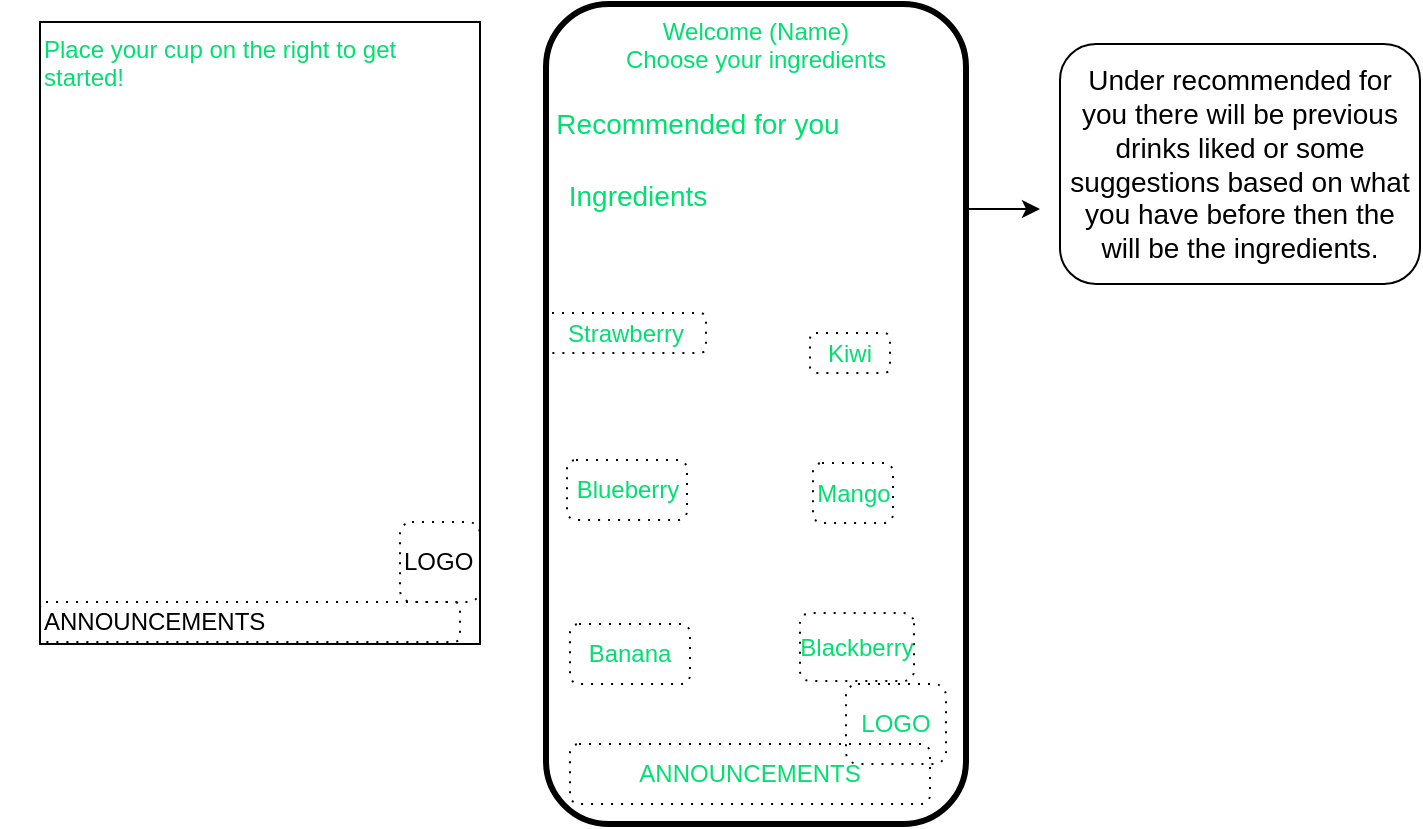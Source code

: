 <mxfile version="12.1.7" type="github" pages="3">
  <diagram id="vnAJTbzXTNaGm4R2M7Tw" name="GUI Design">
    <mxGraphModel dx="854" dy="1568" grid="1" gridSize="10" guides="1" tooltips="1" connect="1" arrows="1" fold="1" page="1" pageScale="1" pageWidth="850" pageHeight="1100" math="0" shadow="0">
      <root>
        <mxCell id="0"/>
        <mxCell id="1" parent="0"/>
        <mxCell id="ZuZDDEVdr5Cutukgd9yc-8" value="" style="shape=image;imageAspect=0;aspect=fixed;verticalLabelPosition=bottom;verticalAlign=top;fillColor=none;fontFamily=Helvetica;align=left;image=http://c1.peakpx.com/wallpaper/608/288/972/kiwi-coctail-kefir-fruit-kiwi-food-wallpaper-preview.jpg;" parent="1" vertex="1">
          <mxGeometry y="143" width="174" height="116" as="geometry"/>
        </mxCell>
        <mxCell id="ZuZDDEVdr5Cutukgd9yc-7" value="" style="shape=image;imageAspect=0;aspect=fixed;verticalLabelPosition=bottom;verticalAlign=top;fillColor=none;fontFamily=Helvetica;align=left;image=https://get.pxhere.com/photo/white-fruit-isolated-ripe-meal-food-red-cooking-ingredient-produce-natural-fresh-drink-gourmet-healthy-snack-strawberry-tomato-smoothie-juice-vitamin-nutrition-vegetables-seasonal-vegetarian-strawberries-diet-edible-gastronomy-organic-beverages-filled-milkshake-non-alcoholic-beverage-1105913.jpg;resizeWidth=1;" parent="1" vertex="1">
          <mxGeometry x="120" y="143" width="174" height="115" as="geometry"/>
        </mxCell>
        <mxCell id="ZuZDDEVdr5Cutukgd9yc-6" value="&lt;font color=&quot;#00e070&quot;&gt;Place your cup on the right to get started!&lt;/font&gt;" style="rounded=0;whiteSpace=wrap;html=1;fillColor=none;fontFamily=Helvetica;align=left;verticalAlign=top;" parent="1" vertex="1">
          <mxGeometry x="20" y="9" width="220" height="311" as="geometry"/>
        </mxCell>
        <mxCell id="ZuZDDEVdr5Cutukgd9yc-11" value="LOGO" style="shape=ext;rounded=1;html=1;whiteSpace=wrap;dashed=1;dashPattern=1 4;fillColor=none;fontFamily=Helvetica;align=left;" parent="1" vertex="1">
          <mxGeometry x="200" y="259" width="40" height="40" as="geometry"/>
        </mxCell>
        <mxCell id="ZuZDDEVdr5Cutukgd9yc-12" value="ANNOUNCEMENTS" style="shape=ext;rounded=1;html=1;whiteSpace=wrap;dashed=1;dashPattern=1 4;fillColor=none;fontFamily=Helvetica;align=left;" parent="1" vertex="1">
          <mxGeometry x="20" y="299" width="210" height="20" as="geometry"/>
        </mxCell>
        <mxCell id="Vy_gIuBVpHLPAsXEff6K-15" style="edgeStyle=orthogonalEdgeStyle;rounded=0;orthogonalLoop=1;jettySize=auto;html=1;exitX=1;exitY=0.25;exitDx=0;exitDy=0;fontSize=14;fontColor=#00E070;fontStyle=1" edge="1" parent="1" source="ZuZDDEVdr5Cutukgd9yc-14">
          <mxGeometry relative="1" as="geometry">
            <mxPoint x="520" y="103" as="targetPoint"/>
          </mxGeometry>
        </mxCell>
        <mxCell id="ZuZDDEVdr5Cutukgd9yc-14" value="Welcome (Name)&lt;br&gt;Choose your ingredients" style="shape=ext;rounded=1;html=1;whiteSpace=wrap;strokeWidth=3;fillColor=none;fontFamily=Helvetica;align=center;fontColor=#00E070;verticalAlign=top;" parent="1" vertex="1">
          <mxGeometry x="273" width="210" height="410" as="geometry"/>
        </mxCell>
        <mxCell id="ZuZDDEVdr5Cutukgd9yc-15" value="" style="shape=image;imageAspect=0;aspect=fixed;verticalLabelPosition=bottom;verticalAlign=top;fillColor=none;fontFamily=Helvetica;fontColor=#00E070;align=center;image=https://images.pexels.com/photos/59945/strawberry-fruit-delicious-red-59945.jpeg?cs=srgb&amp;dl=close-up-food-fruit-59945.jpg&amp;fm=jpg;" parent="1" vertex="1">
          <mxGeometry x="278.5" y="105.5" width="70" height="47" as="geometry"/>
        </mxCell>
        <mxCell id="ZuZDDEVdr5Cutukgd9yc-16" value="Strawberry" style="shape=ext;rounded=1;html=1;whiteSpace=wrap;dashed=1;dashPattern=1 4;fillColor=none;fontFamily=Helvetica;fontColor=#00E070;align=center;" parent="1" vertex="1">
          <mxGeometry x="273" y="154.5" width="80" height="20" as="geometry"/>
        </mxCell>
        <mxCell id="ZuZDDEVdr5Cutukgd9yc-17" value="" style="shape=image;imageAspect=0;aspect=fixed;verticalLabelPosition=bottom;verticalAlign=top;fillColor=none;fontFamily=Helvetica;fontColor=#00E070;align=center;image=https://live.staticflickr.com/4893/33038040618_4d28d753be_b.jpg;" parent="1" vertex="1">
          <mxGeometry x="401.5" y="122" width="54" height="36" as="geometry"/>
        </mxCell>
        <mxCell id="ZuZDDEVdr5Cutukgd9yc-18" value="Kiwi" style="shape=ext;rounded=1;html=1;whiteSpace=wrap;dashed=1;dashPattern=1 4;fillColor=none;fontFamily=Helvetica;fontColor=#00E070;align=center;" parent="1" vertex="1">
          <mxGeometry x="405" y="164.5" width="40" height="20" as="geometry"/>
        </mxCell>
        <mxCell id="ZuZDDEVdr5Cutukgd9yc-19" value="" style="shape=image;imageAspect=0;aspect=fixed;verticalLabelPosition=bottom;verticalAlign=top;fillColor=none;fontFamily=Helvetica;fontColor=#00E070;align=center;image=https://cdn.pixabay.com/photo/2014/11/20/13/54/blueberry-539135_960_720.png;" parent="1" vertex="1">
          <mxGeometry x="276" y="175.5" width="73" height="50" as="geometry"/>
        </mxCell>
        <mxCell id="ZuZDDEVdr5Cutukgd9yc-20" value="Blueberry" style="shape=ext;rounded=1;html=1;whiteSpace=wrap;dashed=1;dashPattern=1 4;fillColor=none;fontFamily=Helvetica;fontColor=#00E070;align=center;" parent="1" vertex="1">
          <mxGeometry x="283.5" y="228" width="60" height="30" as="geometry"/>
        </mxCell>
        <mxCell id="ZuZDDEVdr5Cutukgd9yc-21" value="" style="shape=image;imageAspect=0;aspect=fixed;verticalLabelPosition=bottom;verticalAlign=top;fillColor=none;fontFamily=Helvetica;fontColor=#00E070;align=center;image=https://upload.wikimedia.org/wikipedia/commons/4/40/Mango_4.jpg;" parent="1" vertex="1">
          <mxGeometry x="401" y="185.5" width="48" height="40" as="geometry"/>
        </mxCell>
        <mxCell id="ZuZDDEVdr5Cutukgd9yc-23" value="Mango" style="shape=ext;rounded=1;html=1;whiteSpace=wrap;dashed=1;dashPattern=1 4;fillColor=none;fontFamily=Helvetica;fontColor=#00E070;align=center;" parent="1" vertex="1">
          <mxGeometry x="406.5" y="229.5" width="40" height="30" as="geometry"/>
        </mxCell>
        <mxCell id="ZuZDDEVdr5Cutukgd9yc-24" value="" style="shape=image;imageAspect=0;aspect=fixed;verticalLabelPosition=bottom;verticalAlign=top;fillColor=none;fontFamily=Helvetica;fontColor=#00E070;align=center;image=https://upload.wikimedia.org/wikipedia/commons/8/8a/Banana-Single.jpg;" parent="1" vertex="1">
          <mxGeometry x="288" y="261.5" width="49" height="43" as="geometry"/>
        </mxCell>
        <mxCell id="ZuZDDEVdr5Cutukgd9yc-25" value="Banana" style="shape=ext;rounded=1;html=1;whiteSpace=wrap;dashed=1;dashPattern=1 4;fillColor=none;fontFamily=Helvetica;fontColor=#00E070;align=center;" parent="1" vertex="1">
          <mxGeometry x="285" y="310" width="60" height="30" as="geometry"/>
        </mxCell>
        <mxCell id="ZuZDDEVdr5Cutukgd9yc-27" value="Blackberry" style="shape=ext;rounded=1;html=1;whiteSpace=wrap;dashed=1;dashPattern=1 4;fillColor=none;fontFamily=Helvetica;fontColor=#00E070;align=center;direction=south;" parent="1" vertex="1">
          <mxGeometry x="400" y="304.5" width="57" height="34" as="geometry"/>
        </mxCell>
        <mxCell id="ZuZDDEVdr5Cutukgd9yc-28" value="LOGO" style="shape=ext;rounded=1;html=1;whiteSpace=wrap;dashed=1;dashPattern=1 4;fillColor=none;fontFamily=Helvetica;fontColor=#00E070;align=center;" parent="1" vertex="1">
          <mxGeometry x="423" y="340" width="50" height="40" as="geometry"/>
        </mxCell>
        <mxCell id="ZuZDDEVdr5Cutukgd9yc-29" value="ANNOUNCEMENTS" style="shape=ext;rounded=1;html=1;whiteSpace=wrap;dashed=1;dashPattern=1 4;fillColor=none;fontFamily=Helvetica;fontColor=#00E070;align=center;" parent="1" vertex="1">
          <mxGeometry x="285" y="370" width="180" height="30" as="geometry"/>
        </mxCell>
        <mxCell id="Vy_gIuBVpHLPAsXEff6K-1" value="" style="shape=image;imageAspect=0;aspect=fixed;verticalLabelPosition=bottom;verticalAlign=top;image=https://upload.wikimedia.org/wikipedia/commons/c/cc/Blackberry_fruit.jpg;" vertex="1" parent="1">
          <mxGeometry x="406.5" y="258" width="47" height="50" as="geometry"/>
        </mxCell>
        <mxCell id="Vy_gIuBVpHLPAsXEff6K-3" value="&lt;font color=&quot;#00e070&quot;&gt;Recommended&amp;nbsp;for you&lt;/font&gt;" style="text;html=1;strokeColor=none;fillColor=none;align=center;verticalAlign=middle;whiteSpace=wrap;rounded=0;fontSize=14;" vertex="1" parent="1">
          <mxGeometry x="273" y="50" width="152" height="20" as="geometry"/>
        </mxCell>
        <mxCell id="Vy_gIuBVpHLPAsXEff6K-6" value="Under recommended for you there will be previous drinks liked or some suggestions based on what you have before then the will be the ingredients." style="rounded=1;whiteSpace=wrap;html=1;fontSize=14;" vertex="1" parent="1">
          <mxGeometry x="530" y="20" width="180" height="120" as="geometry"/>
        </mxCell>
        <mxCell id="Vy_gIuBVpHLPAsXEff6K-11" value="Ingredients" style="text;html=1;strokeColor=none;fillColor=none;align=center;verticalAlign=middle;whiteSpace=wrap;rounded=0;fontSize=14;fontColor=#00E070;" vertex="1" parent="1">
          <mxGeometry x="278.5" y="85.5" width="80" height="20" as="geometry"/>
        </mxCell>
      </root>
    </mxGraphModel>
  </diagram>
  <diagram id="-thM3_jWUVVgfu3gWeLv" name="Suggestion App Design">
    <mxGraphModel dx="1648" dy="748" grid="1" gridSize="10" guides="1" tooltips="1" connect="1" arrows="1" fold="1" page="1" pageScale="1" pageWidth="850" pageHeight="1100" math="0" shadow="0">
      <root>
        <mxCell id="1Uwp-OTT9pAQVGyGDvkQ-0"/>
        <mxCell id="1Uwp-OTT9pAQVGyGDvkQ-1" parent="1Uwp-OTT9pAQVGyGDvkQ-0"/>
      </root>
    </mxGraphModel>
  </diagram>
  <diagram id="PCz0cka9WuT_1HynQPXI" name="Software Design">
    <mxGraphModel dx="1220" dy="623" grid="1" gridSize="10" guides="1" tooltips="1" connect="1" arrows="1" fold="1" page="1" pageScale="1" pageWidth="850" pageHeight="1100" math="0" shadow="0">
      <root>
        <mxCell id="17n05s_DPcVjZOHsSFnq-0"/>
        <mxCell id="17n05s_DPcVjZOHsSFnq-1" parent="17n05s_DPcVjZOHsSFnq-0"/>
        <mxCell id="1VMfTobg3W5r3iQEiY3T-5" value="" style="rounded=0;whiteSpace=wrap;html=1;" vertex="1" parent="17n05s_DPcVjZOHsSFnq-1">
          <mxGeometry x="1450" y="300" width="120" height="240" as="geometry"/>
        </mxCell>
        <mxCell id="17n05s_DPcVjZOHsSFnq-5" value="" style="verticalLabelPosition=bottom;verticalAlign=top;html=1;shadow=0;dashed=0;strokeWidth=1;shape=mxgraph.ios.iPhone;bgStyle=bgGreen;fillColor=#aaaaaa;" parent="17n05s_DPcVjZOHsSFnq-1" vertex="1">
          <mxGeometry x="210" y="510" width="200" height="400" as="geometry"/>
        </mxCell>
        <mxCell id="17n05s_DPcVjZOHsSFnq-9" style="edgeStyle=orthogonalEdgeStyle;rounded=0;orthogonalLoop=1;jettySize=auto;html=1;exitX=0;exitY=0.5;exitDx=0;exitDy=0;entryX=1;entryY=0.5;entryDx=0;entryDy=0;" parent="17n05s_DPcVjZOHsSFnq-1" source="17n05s_DPcVjZOHsSFnq-2" target="17n05s_DPcVjZOHsSFnq-4" edge="1">
          <mxGeometry relative="1" as="geometry"/>
        </mxCell>
        <mxCell id="17n05s_DPcVjZOHsSFnq-31" style="edgeStyle=orthogonalEdgeStyle;rounded=0;orthogonalLoop=1;jettySize=auto;html=1;exitX=1;exitY=0.25;exitDx=0;exitDy=0;fontSize=16;" parent="17n05s_DPcVjZOHsSFnq-1" source="17n05s_DPcVjZOHsSFnq-2" target="17n05s_DPcVjZOHsSFnq-30" edge="1">
          <mxGeometry relative="1" as="geometry"/>
        </mxCell>
        <mxCell id="rcrHFFZGicpm7UFCakFU-9" style="edgeStyle=orthogonalEdgeStyle;rounded=0;orthogonalLoop=1;jettySize=auto;html=1;exitX=1;exitY=0.75;exitDx=0;exitDy=0;" edge="1" parent="17n05s_DPcVjZOHsSFnq-1" source="17n05s_DPcVjZOHsSFnq-2" target="rcrHFFZGicpm7UFCakFU-8">
          <mxGeometry relative="1" as="geometry"/>
        </mxCell>
        <mxCell id="17n05s_DPcVjZOHsSFnq-2" value="Mobile MetaMask wallet&lt;br&gt;unique userID&lt;br&gt;Sign In&lt;br&gt;Payments" style="rounded=0;whiteSpace=wrap;html=1;" parent="17n05s_DPcVjZOHsSFnq-1" vertex="1">
          <mxGeometry x="250" y="590" width="120" height="110" as="geometry"/>
        </mxCell>
        <mxCell id="17n05s_DPcVjZOHsSFnq-4" value="Ethereum&lt;br&gt;Ropsten Test Network" style="rounded=0;whiteSpace=wrap;html=1;" parent="17n05s_DPcVjZOHsSFnq-1" vertex="1">
          <mxGeometry x="20" y="570" width="120" height="60" as="geometry"/>
        </mxCell>
        <mxCell id="17n05s_DPcVjZOHsSFnq-10" value="&lt;ul&gt;&lt;li&gt;Payments&lt;/li&gt;&lt;li&gt;User validation&lt;/li&gt;&lt;li&gt;Wallet of funds&lt;/li&gt;&lt;/ul&gt;" style="text;html=1;strokeColor=none;fillColor=none;align=left;verticalAlign=middle;whiteSpace=wrap;rounded=0;" parent="17n05s_DPcVjZOHsSFnq-1" vertex="1">
          <mxGeometry x="10" y="650" width="180" height="20" as="geometry"/>
        </mxCell>
        <mxCell id="17n05s_DPcVjZOHsSFnq-12" value="&lt;ul&gt;&lt;li&gt;Scans barcode&lt;/li&gt;&lt;li&gt;UserID sent with transaction&lt;/li&gt;&lt;/ul&gt;" style="text;html=1;strokeColor=none;fillColor=none;align=left;verticalAlign=middle;whiteSpace=wrap;rounded=0;" parent="17n05s_DPcVjZOHsSFnq-1" vertex="1">
          <mxGeometry x="480" y="450" width="170" height="20" as="geometry"/>
        </mxCell>
        <mxCell id="17n05s_DPcVjZOHsSFnq-14" value="Selection" style="text;html=1;strokeColor=none;fillColor=none;align=center;verticalAlign=middle;whiteSpace=wrap;rounded=0;fontSize=24;fontStyle=1" parent="17n05s_DPcVjZOHsSFnq-1" vertex="1">
          <mxGeometry x="60" y="10" width="40" height="20" as="geometry"/>
        </mxCell>
        <mxCell id="17n05s_DPcVjZOHsSFnq-15" value="" style="verticalLabelPosition=bottom;verticalAlign=top;html=1;shadow=0;dashed=0;strokeWidth=1;shape=mxgraph.ios.iBgFlat;strokeColor=#18211b;fillColor=#1f2923;fontSize=24;align=center;" parent="17n05s_DPcVjZOHsSFnq-1" vertex="1">
          <mxGeometry x="42.5" y="100" width="175" height="280" as="geometry"/>
        </mxCell>
        <mxCell id="17n05s_DPcVjZOHsSFnq-16" value="GUI" style="text;html=1;strokeColor=none;fillColor=none;align=center;verticalAlign=middle;whiteSpace=wrap;rounded=0;fontSize=16;" parent="17n05s_DPcVjZOHsSFnq-1" vertex="1">
          <mxGeometry x="110" y="70" width="40" height="20" as="geometry"/>
        </mxCell>
        <mxCell id="17n05s_DPcVjZOHsSFnq-32" style="edgeStyle=orthogonalEdgeStyle;rounded=0;orthogonalLoop=1;jettySize=auto;html=1;exitX=1;exitY=0.5;exitDx=0;exitDy=0;entryX=0;entryY=0.5;entryDx=0;entryDy=0;fontSize=16;" parent="17n05s_DPcVjZOHsSFnq-1" source="17n05s_DPcVjZOHsSFnq-17" target="17n05s_DPcVjZOHsSFnq-30" edge="1">
          <mxGeometry relative="1" as="geometry"/>
        </mxCell>
        <mxCell id="17n05s_DPcVjZOHsSFnq-17" value="Click pay" style="rounded=0;whiteSpace=wrap;html=1;fontSize=16;align=center;" parent="17n05s_DPcVjZOHsSFnq-1" vertex="1">
          <mxGeometry x="420" y="110" width="120" height="60" as="geometry"/>
        </mxCell>
        <mxCell id="17n05s_DPcVjZOHsSFnq-19" style="edgeStyle=orthogonalEdgeStyle;rounded=0;orthogonalLoop=1;jettySize=auto;html=1;exitX=1;exitY=0.5;exitDx=0;exitDy=0;entryX=0;entryY=0.5;entryDx=0;entryDy=0;fontSize=16;" parent="17n05s_DPcVjZOHsSFnq-1" source="17n05s_DPcVjZOHsSFnq-18" target="17n05s_DPcVjZOHsSFnq-17" edge="1">
          <mxGeometry relative="1" as="geometry"/>
        </mxCell>
        <mxCell id="17n05s_DPcVjZOHsSFnq-18" value="Configure&lt;br&gt;drink" style="rounded=0;whiteSpace=wrap;html=1;fontSize=16;align=center;" parent="17n05s_DPcVjZOHsSFnq-1" vertex="1">
          <mxGeometry x="270" y="110" width="120" height="60" as="geometry"/>
        </mxCell>
        <mxCell id="rcrHFFZGicpm7UFCakFU-5" style="edgeStyle=orthogonalEdgeStyle;rounded=0;orthogonalLoop=1;jettySize=auto;html=1;exitX=1;exitY=0.5;exitDx=0;exitDy=0;entryX=0;entryY=0.5;entryDx=0;entryDy=0;" edge="1" parent="17n05s_DPcVjZOHsSFnq-1" source="17n05s_DPcVjZOHsSFnq-20" target="rcrHFFZGicpm7UFCakFU-4">
          <mxGeometry relative="1" as="geometry"/>
        </mxCell>
        <mxCell id="17n05s_DPcVjZOHsSFnq-20" value="Associate order with UserID" style="rounded=0;whiteSpace=wrap;html=1;fontSize=16;align=center;" parent="17n05s_DPcVjZOHsSFnq-1" vertex="1">
          <mxGeometry x="960" y="110" width="120" height="60" as="geometry"/>
        </mxCell>
        <mxCell id="17n05s_DPcVjZOHsSFnq-24" value="Yes" style="edgeStyle=orthogonalEdgeStyle;rounded=0;orthogonalLoop=1;jettySize=auto;html=1;exitX=1;exitY=0.5;exitDx=0;exitDy=0;exitPerimeter=0;fontSize=16;" parent="17n05s_DPcVjZOHsSFnq-1" source="17n05s_DPcVjZOHsSFnq-22" target="17n05s_DPcVjZOHsSFnq-20" edge="1">
          <mxGeometry relative="1" as="geometry"/>
        </mxCell>
        <mxCell id="17n05s_DPcVjZOHsSFnq-27" value="Timeout" style="edgeStyle=orthogonalEdgeStyle;rounded=0;orthogonalLoop=1;jettySize=auto;html=1;exitX=0.5;exitY=1;exitDx=0;exitDy=0;exitPerimeter=0;entryX=0.5;entryY=0;entryDx=0;entryDy=0;fontSize=16;" parent="17n05s_DPcVjZOHsSFnq-1" source="17n05s_DPcVjZOHsSFnq-22" target="17n05s_DPcVjZOHsSFnq-26" edge="1">
          <mxGeometry relative="1" as="geometry"/>
        </mxCell>
        <mxCell id="17n05s_DPcVjZOHsSFnq-22" value="Payment processed?" style="strokeWidth=2;html=1;shape=mxgraph.flowchart.decision;whiteSpace=wrap;fontSize=16;align=center;" parent="17n05s_DPcVjZOHsSFnq-1" vertex="1">
          <mxGeometry x="770" y="90" width="100" height="100" as="geometry"/>
        </mxCell>
        <mxCell id="17n05s_DPcVjZOHsSFnq-26" value="Error message" style="shape=ext;double=1;rounded=0;whiteSpace=wrap;html=1;fontSize=16;align=center;" parent="17n05s_DPcVjZOHsSFnq-1" vertex="1">
          <mxGeometry x="760" y="300" width="120" height="80" as="geometry"/>
        </mxCell>
        <mxCell id="17n05s_DPcVjZOHsSFnq-33" style="edgeStyle=orthogonalEdgeStyle;rounded=0;orthogonalLoop=1;jettySize=auto;html=1;exitX=1;exitY=0.5;exitDx=0;exitDy=0;entryX=0;entryY=0.5;entryDx=0;entryDy=0;entryPerimeter=0;fontSize=16;" parent="17n05s_DPcVjZOHsSFnq-1" source="17n05s_DPcVjZOHsSFnq-30" target="17n05s_DPcVjZOHsSFnq-22" edge="1">
          <mxGeometry relative="1" as="geometry"/>
        </mxCell>
        <mxCell id="17n05s_DPcVjZOHsSFnq-30" value="Show payment barcode" style="rounded=0;whiteSpace=wrap;html=1;fontSize=16;align=center;" parent="17n05s_DPcVjZOHsSFnq-1" vertex="1">
          <mxGeometry x="580" y="110" width="120" height="60" as="geometry"/>
        </mxCell>
        <mxCell id="1VMfTobg3W5r3iQEiY3T-4" style="edgeStyle=orthogonalEdgeStyle;rounded=0;orthogonalLoop=1;jettySize=auto;html=1;exitX=0;exitY=0.7;exitDx=0;exitDy=0;entryX=1;entryY=0.75;entryDx=0;entryDy=0;" edge="1" parent="17n05s_DPcVjZOHsSFnq-1" source="rcrHFFZGicpm7UFCakFU-2" target="rcrHFFZGicpm7UFCakFU-6">
          <mxGeometry relative="1" as="geometry">
            <Array as="points">
              <mxPoint x="1390" y="466"/>
              <mxPoint x="1390" y="526"/>
            </Array>
          </mxGeometry>
        </mxCell>
        <mxCell id="rcrHFFZGicpm7UFCakFU-2" value="Storage" style="shape=cylinder;whiteSpace=wrap;html=1;boundedLbl=1;backgroundOutline=1;" vertex="1" parent="17n05s_DPcVjZOHsSFnq-1">
          <mxGeometry x="1480" y="410" width="60" height="80" as="geometry"/>
        </mxCell>
        <mxCell id="1VMfTobg3W5r3iQEiY3T-3" style="edgeStyle=orthogonalEdgeStyle;rounded=0;orthogonalLoop=1;jettySize=auto;html=1;exitX=0.5;exitY=1;exitDx=0;exitDy=0;entryX=0.5;entryY=0;entryDx=0;entryDy=0;" edge="1" parent="17n05s_DPcVjZOHsSFnq-1" source="rcrHFFZGicpm7UFCakFU-4" target="rcrHFFZGicpm7UFCakFU-6">
          <mxGeometry relative="1" as="geometry"/>
        </mxCell>
        <mxCell id="rcrHFFZGicpm7UFCakFU-4" value="Send data to storage area" style="rounded=0;whiteSpace=wrap;html=1;" vertex="1" parent="17n05s_DPcVjZOHsSFnq-1">
          <mxGeometry x="1180" y="110" width="120" height="60" as="geometry"/>
        </mxCell>
        <mxCell id="1VMfTobg3W5r3iQEiY3T-1" style="edgeStyle=orthogonalEdgeStyle;rounded=0;orthogonalLoop=1;jettySize=auto;html=1;exitX=0;exitY=0.75;exitDx=0;exitDy=0;entryX=0.75;entryY=0;entryDx=0;entryDy=0;" edge="1" parent="17n05s_DPcVjZOHsSFnq-1" source="rcrHFFZGicpm7UFCakFU-6" target="rcrHFFZGicpm7UFCakFU-10">
          <mxGeometry relative="1" as="geometry"/>
        </mxCell>
        <mxCell id="1VMfTobg3W5r3iQEiY3T-2" style="edgeStyle=orthogonalEdgeStyle;rounded=0;orthogonalLoop=1;jettySize=auto;html=1;exitX=1;exitY=0.25;exitDx=0;exitDy=0;entryX=0;entryY=0.3;entryDx=0;entryDy=0;" edge="1" parent="17n05s_DPcVjZOHsSFnq-1" source="rcrHFFZGicpm7UFCakFU-6" target="rcrHFFZGicpm7UFCakFU-2">
          <mxGeometry relative="1" as="geometry"/>
        </mxCell>
        <mxCell id="rcrHFFZGicpm7UFCakFU-6" value="Message processor" style="rounded=0;whiteSpace=wrap;html=1;" vertex="1" parent="17n05s_DPcVjZOHsSFnq-1">
          <mxGeometry x="1070" y="480" width="120" height="60" as="geometry"/>
        </mxCell>
        <mxCell id="rcrHFFZGicpm7UFCakFU-11" value="" style="edgeStyle=orthogonalEdgeStyle;rounded=0;orthogonalLoop=1;jettySize=auto;html=1;" edge="1" parent="17n05s_DPcVjZOHsSFnq-1" source="rcrHFFZGicpm7UFCakFU-8" target="rcrHFFZGicpm7UFCakFU-10">
          <mxGeometry relative="1" as="geometry"/>
        </mxCell>
        <mxCell id="rcrHFFZGicpm7UFCakFU-8" value="Login to suggestion app" style="rounded=0;whiteSpace=wrap;html=1;" vertex="1" parent="17n05s_DPcVjZOHsSFnq-1">
          <mxGeometry x="520" y="690" width="120" height="60" as="geometry"/>
        </mxCell>
        <mxCell id="rcrHFFZGicpm7UFCakFU-13" value="" style="edgeStyle=orthogonalEdgeStyle;rounded=0;orthogonalLoop=1;jettySize=auto;html=1;" edge="1" parent="17n05s_DPcVjZOHsSFnq-1" source="rcrHFFZGicpm7UFCakFU-10" target="rcrHFFZGicpm7UFCakFU-14">
          <mxGeometry relative="1" as="geometry">
            <mxPoint x="920" y="720" as="targetPoint"/>
          </mxGeometry>
        </mxCell>
        <mxCell id="1VMfTobg3W5r3iQEiY3T-0" style="edgeStyle=orthogonalEdgeStyle;rounded=0;orthogonalLoop=1;jettySize=auto;html=1;exitX=0.25;exitY=0;exitDx=0;exitDy=0;entryX=0;entryY=0.25;entryDx=0;entryDy=0;" edge="1" parent="17n05s_DPcVjZOHsSFnq-1" source="rcrHFFZGicpm7UFCakFU-10" target="rcrHFFZGicpm7UFCakFU-6">
          <mxGeometry relative="1" as="geometry"/>
        </mxCell>
        <mxCell id="rcrHFFZGicpm7UFCakFU-10" value="Look up wallet address" style="rounded=0;whiteSpace=wrap;html=1;" vertex="1" parent="17n05s_DPcVjZOHsSFnq-1">
          <mxGeometry x="720" y="690" width="120" height="60" as="geometry"/>
        </mxCell>
        <mxCell id="rcrHFFZGicpm7UFCakFU-16" value="Yes" style="edgeStyle=orthogonalEdgeStyle;rounded=0;orthogonalLoop=1;jettySize=auto;html=1;exitX=1;exitY=0.5;exitDx=0;exitDy=0;" edge="1" parent="17n05s_DPcVjZOHsSFnq-1" source="rcrHFFZGicpm7UFCakFU-14" target="rcrHFFZGicpm7UFCakFU-15">
          <mxGeometry relative="1" as="geometry"/>
        </mxCell>
        <mxCell id="rcrHFFZGicpm7UFCakFU-18" value="No" style="edgeStyle=orthogonalEdgeStyle;rounded=0;orthogonalLoop=1;jettySize=auto;html=1;exitX=0.5;exitY=1;exitDx=0;exitDy=0;entryX=0.5;entryY=0;entryDx=0;entryDy=0;" edge="1" parent="17n05s_DPcVjZOHsSFnq-1" source="rcrHFFZGicpm7UFCakFU-14" target="rcrHFFZGicpm7UFCakFU-17">
          <mxGeometry relative="1" as="geometry"/>
        </mxCell>
        <mxCell id="rcrHFFZGicpm7UFCakFU-14" value="Are there drinks to rate?" style="rhombus;whiteSpace=wrap;html=1;" vertex="1" parent="17n05s_DPcVjZOHsSFnq-1">
          <mxGeometry x="910" y="680" width="80" height="80" as="geometry"/>
        </mxCell>
        <mxCell id="rcrHFFZGicpm7UFCakFU-24" style="edgeStyle=orthogonalEdgeStyle;rounded=0;orthogonalLoop=1;jettySize=auto;html=1;exitX=0.5;exitY=0;exitDx=0;exitDy=0;entryX=0.5;entryY=0;entryDx=0;entryDy=0;" edge="1" parent="17n05s_DPcVjZOHsSFnq-1" source="rcrHFFZGicpm7UFCakFU-15" target="rcrHFFZGicpm7UFCakFU-14">
          <mxGeometry relative="1" as="geometry"/>
        </mxCell>
        <mxCell id="rcrHFFZGicpm7UFCakFU-15" value="Rate drink" style="rounded=0;whiteSpace=wrap;html=1;" vertex="1" parent="17n05s_DPcVjZOHsSFnq-1">
          <mxGeometry x="1090" y="688" width="120" height="60" as="geometry"/>
        </mxCell>
        <mxCell id="rcrHFFZGicpm7UFCakFU-26" value="" style="edgeStyle=orthogonalEdgeStyle;rounded=0;orthogonalLoop=1;jettySize=auto;html=1;" edge="1" parent="17n05s_DPcVjZOHsSFnq-1" source="rcrHFFZGicpm7UFCakFU-17" target="rcrHFFZGicpm7UFCakFU-25">
          <mxGeometry relative="1" as="geometry"/>
        </mxCell>
        <mxCell id="rcrHFFZGicpm7UFCakFU-17" value="Run recommendation model" style="rounded=0;whiteSpace=wrap;html=1;" vertex="1" parent="17n05s_DPcVjZOHsSFnq-1">
          <mxGeometry x="890" y="820" width="120" height="60" as="geometry"/>
        </mxCell>
        <mxCell id="rcrHFFZGicpm7UFCakFU-28" value="" style="edgeStyle=orthogonalEdgeStyle;rounded=0;orthogonalLoop=1;jettySize=auto;html=1;" edge="1" parent="17n05s_DPcVjZOHsSFnq-1" source="rcrHFFZGicpm7UFCakFU-25" target="rcrHFFZGicpm7UFCakFU-27">
          <mxGeometry relative="1" as="geometry"/>
        </mxCell>
        <mxCell id="rcrHFFZGicpm7UFCakFU-25" value="Show recommendation" style="rounded=0;whiteSpace=wrap;html=1;" vertex="1" parent="17n05s_DPcVjZOHsSFnq-1">
          <mxGeometry x="890" y="960" width="120" height="60" as="geometry"/>
        </mxCell>
        <mxCell id="rcrHFFZGicpm7UFCakFU-27" value="Ask if you would like to purchase&lt;br&gt;" style="rounded=0;whiteSpace=wrap;html=1;" vertex="1" parent="17n05s_DPcVjZOHsSFnq-1">
          <mxGeometry x="1090" y="960" width="120" height="60" as="geometry"/>
        </mxCell>
        <mxCell id="1VMfTobg3W5r3iQEiY3T-6" value="Home PC" style="text;html=1;strokeColor=none;fillColor=none;align=center;verticalAlign=middle;whiteSpace=wrap;rounded=0;" vertex="1" parent="17n05s_DPcVjZOHsSFnq-1">
          <mxGeometry x="1480" y="320" width="60" height="20" as="geometry"/>
        </mxCell>
        <mxCell id="1VMfTobg3W5r3iQEiY3T-7" value="Ideas:&lt;br&gt;&lt;ul&gt;&lt;li&gt;Name the drink&lt;/li&gt;&lt;li&gt;Drink combination ownership (ie be the first to try a combination)&lt;/li&gt;&lt;li&gt;Who owns the most popular drink?&lt;/li&gt;&lt;li&gt;Send a drink to a friend&lt;/li&gt;&lt;li&gt;Go full blockchain model on testnet and do all storage on the testnet.&amp;nbsp; This solves all the issues of logging in and storage.&amp;nbsp; It would be governed by a smart contract.&amp;nbsp; You would be able to view data from any app.&lt;/li&gt;&lt;/ul&gt;&lt;div&gt;Issues:&lt;/div&gt;&lt;div&gt;&lt;ul&gt;&lt;li&gt;Where does the suggestion get displayed?&lt;/li&gt;&lt;li&gt;If on the GUI how do you login?&lt;/li&gt;&lt;li&gt;&lt;br&gt;&lt;/li&gt;&lt;/ul&gt;&lt;/div&gt;" style="text;html=1;strokeColor=none;fillColor=none;align=left;verticalAlign=middle;whiteSpace=wrap;rounded=0;" vertex="1" parent="17n05s_DPcVjZOHsSFnq-1">
          <mxGeometry x="10" y="950" width="330" height="20" as="geometry"/>
        </mxCell>
      </root>
    </mxGraphModel>
  </diagram>
</mxfile>
